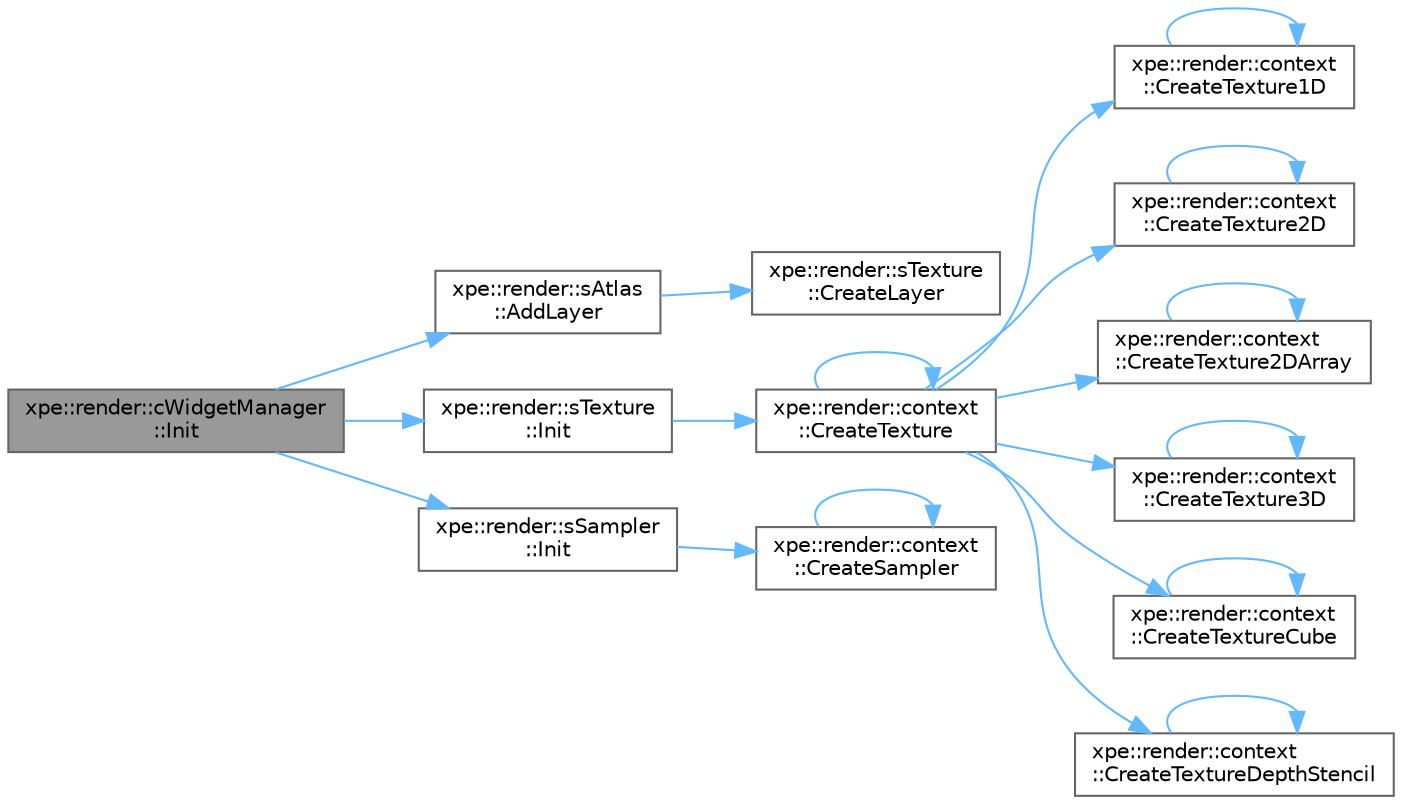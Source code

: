 digraph "xpe::render::cWidgetManager::Init"
{
 // LATEX_PDF_SIZE
  bgcolor="transparent";
  edge [fontname=Helvetica,fontsize=10,labelfontname=Helvetica,labelfontsize=10];
  node [fontname=Helvetica,fontsize=10,shape=box,height=0.2,width=0.4];
  rankdir="LR";
  Node1 [id="Node000001",label="xpe::render::cWidgetManager\l::Init",height=0.2,width=0.4,color="gray40", fillcolor="grey60", style="filled", fontcolor="black",tooltip=" "];
  Node1 -> Node2 [id="edge1_Node000001_Node000002",color="steelblue1",style="solid",tooltip=" "];
  Node2 [id="Node000002",label="xpe::render::sAtlas\l::AddLayer",height=0.2,width=0.4,color="grey40", fillcolor="white", style="filled",URL="$structxpe_1_1render_1_1s_atlas.html#a9b13fba96a509782b26f37769d067d1a",tooltip=" "];
  Node2 -> Node3 [id="edge2_Node000002_Node000003",color="steelblue1",style="solid",tooltip=" "];
  Node3 [id="Node000003",label="xpe::render::sTexture\l::CreateLayer",height=0.2,width=0.4,color="grey40", fillcolor="white", style="filled",URL="$structxpe_1_1render_1_1s_texture.html#a2e269ea33914935250859d42dadae69b",tooltip=" "];
  Node1 -> Node4 [id="edge3_Node000001_Node000004",color="steelblue1",style="solid",tooltip=" "];
  Node4 [id="Node000004",label="xpe::render::sTexture\l::Init",height=0.2,width=0.4,color="grey40", fillcolor="white", style="filled",URL="$structxpe_1_1render_1_1s_texture.html#a266c9db8925ad6755a455f20f1375e52",tooltip=" "];
  Node4 -> Node5 [id="edge4_Node000004_Node000005",color="steelblue1",style="solid",tooltip=" "];
  Node5 [id="Node000005",label="xpe::render::context\l::CreateTexture",height=0.2,width=0.4,color="grey40", fillcolor="white", style="filled",URL="$namespacexpe_1_1render_1_1context.html#abbf0f19b8986fbcfb44dc1319a0d929c",tooltip=" "];
  Node5 -> Node5 [id="edge5_Node000005_Node000005",color="steelblue1",style="solid",tooltip=" "];
  Node5 -> Node6 [id="edge6_Node000005_Node000006",color="steelblue1",style="solid",tooltip=" "];
  Node6 [id="Node000006",label="xpe::render::context\l::CreateTexture1D",height=0.2,width=0.4,color="grey40", fillcolor="white", style="filled",URL="$namespacexpe_1_1render_1_1context.html#a3a582c1e42d2723c6ed55199dffa1388",tooltip=" "];
  Node6 -> Node6 [id="edge7_Node000006_Node000006",color="steelblue1",style="solid",tooltip=" "];
  Node5 -> Node7 [id="edge8_Node000005_Node000007",color="steelblue1",style="solid",tooltip=" "];
  Node7 [id="Node000007",label="xpe::render::context\l::CreateTexture2D",height=0.2,width=0.4,color="grey40", fillcolor="white", style="filled",URL="$namespacexpe_1_1render_1_1context.html#ae47b3b8018bd7eee48028b1d54e939ab",tooltip=" "];
  Node7 -> Node7 [id="edge9_Node000007_Node000007",color="steelblue1",style="solid",tooltip=" "];
  Node5 -> Node8 [id="edge10_Node000005_Node000008",color="steelblue1",style="solid",tooltip=" "];
  Node8 [id="Node000008",label="xpe::render::context\l::CreateTexture2DArray",height=0.2,width=0.4,color="grey40", fillcolor="white", style="filled",URL="$namespacexpe_1_1render_1_1context.html#abff1f0ac31f4a180d2d34a49d65a9b75",tooltip=" "];
  Node8 -> Node8 [id="edge11_Node000008_Node000008",color="steelblue1",style="solid",tooltip=" "];
  Node5 -> Node9 [id="edge12_Node000005_Node000009",color="steelblue1",style="solid",tooltip=" "];
  Node9 [id="Node000009",label="xpe::render::context\l::CreateTexture3D",height=0.2,width=0.4,color="grey40", fillcolor="white", style="filled",URL="$namespacexpe_1_1render_1_1context.html#a764b5dd46b1c2311d955375b60ac0e21",tooltip=" "];
  Node9 -> Node9 [id="edge13_Node000009_Node000009",color="steelblue1",style="solid",tooltip=" "];
  Node5 -> Node10 [id="edge14_Node000005_Node000010",color="steelblue1",style="solid",tooltip=" "];
  Node10 [id="Node000010",label="xpe::render::context\l::CreateTextureCube",height=0.2,width=0.4,color="grey40", fillcolor="white", style="filled",URL="$namespacexpe_1_1render_1_1context.html#a76ed1d16ec42691a55ec5ebcb87fc452",tooltip=" "];
  Node10 -> Node10 [id="edge15_Node000010_Node000010",color="steelblue1",style="solid",tooltip=" "];
  Node5 -> Node11 [id="edge16_Node000005_Node000011",color="steelblue1",style="solid",tooltip=" "];
  Node11 [id="Node000011",label="xpe::render::context\l::CreateTextureDepthStencil",height=0.2,width=0.4,color="grey40", fillcolor="white", style="filled",URL="$namespacexpe_1_1render_1_1context.html#a77dff8ef52c9bf1912037df988aaeb7a",tooltip=" "];
  Node11 -> Node11 [id="edge17_Node000011_Node000011",color="steelblue1",style="solid",tooltip=" "];
  Node1 -> Node12 [id="edge18_Node000001_Node000012",color="steelblue1",style="solid",tooltip=" "];
  Node12 [id="Node000012",label="xpe::render::sSampler\l::Init",height=0.2,width=0.4,color="grey40", fillcolor="white", style="filled",URL="$structxpe_1_1render_1_1s_sampler.html#afb7fae3cf8ede538ecf2c087de227340",tooltip=" "];
  Node12 -> Node13 [id="edge19_Node000012_Node000013",color="steelblue1",style="solid",tooltip=" "];
  Node13 [id="Node000013",label="xpe::render::context\l::CreateSampler",height=0.2,width=0.4,color="grey40", fillcolor="white", style="filled",URL="$namespacexpe_1_1render_1_1context.html#a2d12f0a90f5571c66c4353aab0d7d11b",tooltip=" "];
  Node13 -> Node13 [id="edge20_Node000013_Node000013",color="steelblue1",style="solid",tooltip=" "];
}
